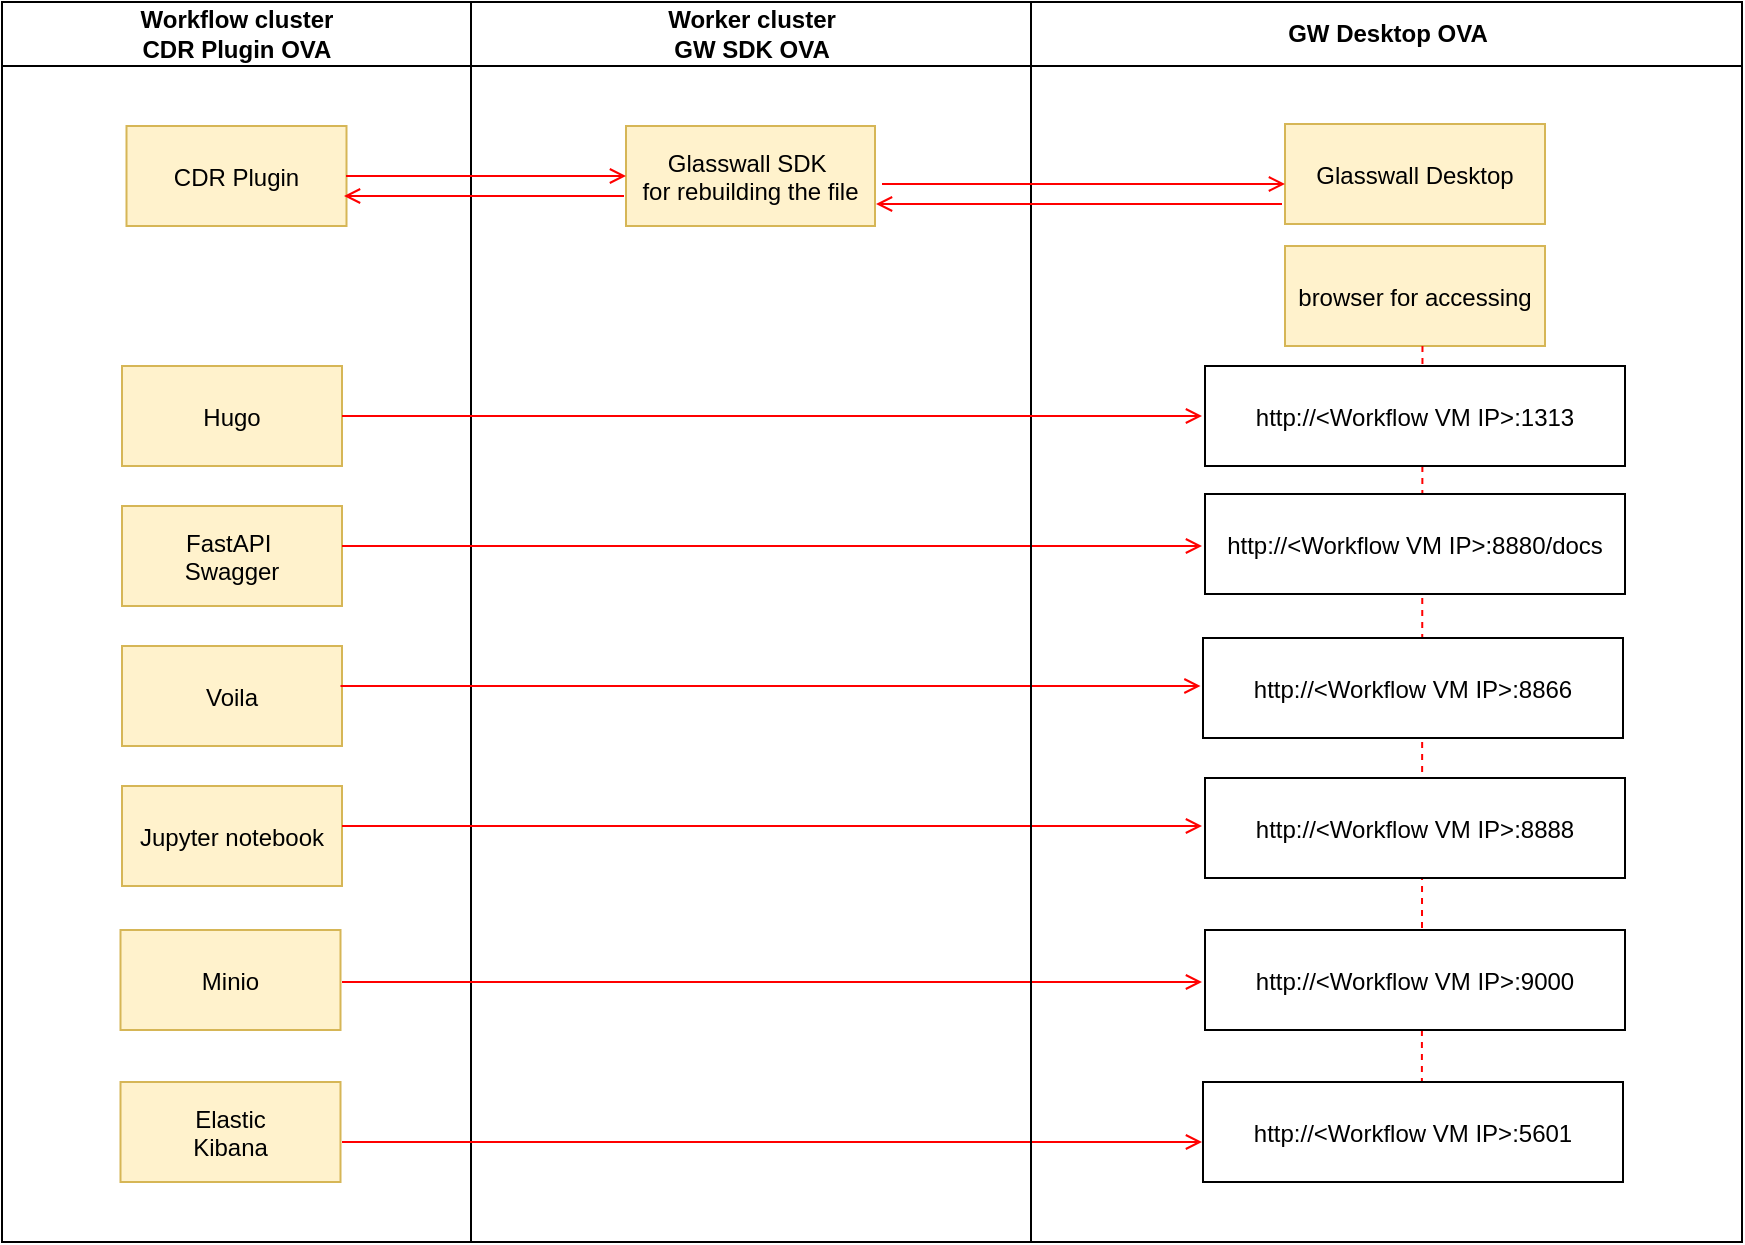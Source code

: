 <mxfile version="14.6.10" type="device"><diagram id="dJpH3wXicRVZNDHMlFN6" name="Page-1"><mxGraphModel dx="1038" dy="522" grid="1" gridSize="10" guides="1" tooltips="1" connect="1" arrows="1" fold="1" page="1" pageScale="1" pageWidth="850" pageHeight="1100" math="0" shadow="0"><root><mxCell id="0"/><mxCell id="1" parent="0"/><mxCell id="mHN6ds8Xmt8ooL7NBSde-171" value="Workflow cluster&#10;CDR Plugin OVA" style="swimlane;whiteSpace=wrap;startSize=32;" vertex="1" parent="1"><mxGeometry x="560" y="750" width="234.5" height="620" as="geometry"/></mxCell><mxCell id="mHN6ds8Xmt8ooL7NBSde-172" value="CDR Plugin" style="fillColor=#fff2cc;strokeColor=#d6b656;" vertex="1" parent="mHN6ds8Xmt8ooL7NBSde-171"><mxGeometry x="62.25" y="62" width="110" height="50" as="geometry"/></mxCell><mxCell id="mHN6ds8Xmt8ooL7NBSde-173" value="Hugo" style="fillColor=#fff2cc;strokeColor=#d6b656;" vertex="1" parent="mHN6ds8Xmt8ooL7NBSde-171"><mxGeometry x="60" y="182" width="110" height="50" as="geometry"/></mxCell><mxCell id="mHN6ds8Xmt8ooL7NBSde-174" value="FastAPI &#10;Swagger" style="fillColor=#fff2cc;strokeColor=#d6b656;" vertex="1" parent="mHN6ds8Xmt8ooL7NBSde-171"><mxGeometry x="60" y="252" width="110" height="50" as="geometry"/></mxCell><mxCell id="mHN6ds8Xmt8ooL7NBSde-175" value="Voila" style="fillColor=#fff2cc;strokeColor=#d6b656;" vertex="1" parent="mHN6ds8Xmt8ooL7NBSde-171"><mxGeometry x="60" y="322" width="110" height="50" as="geometry"/></mxCell><mxCell id="mHN6ds8Xmt8ooL7NBSde-176" value="Jupyter notebook" style="fillColor=#fff2cc;strokeColor=#d6b656;" vertex="1" parent="mHN6ds8Xmt8ooL7NBSde-171"><mxGeometry x="60" y="392" width="110" height="50" as="geometry"/></mxCell><mxCell id="mHN6ds8Xmt8ooL7NBSde-196" value="Elastic&#10;Kibana" style="fillColor=#fff2cc;strokeColor=#d6b656;" vertex="1" parent="mHN6ds8Xmt8ooL7NBSde-171"><mxGeometry x="59.25" y="540" width="110" height="50" as="geometry"/></mxCell><mxCell id="mHN6ds8Xmt8ooL7NBSde-195" value="Minio" style="fillColor=#fff2cc;strokeColor=#d6b656;" vertex="1" parent="mHN6ds8Xmt8ooL7NBSde-171"><mxGeometry x="59.25" y="464" width="110" height="50" as="geometry"/></mxCell><mxCell id="mHN6ds8Xmt8ooL7NBSde-177" value="Worker cluster&#10;GW SDK OVA" style="swimlane;whiteSpace=wrap;startSize=32;" vertex="1" parent="1"><mxGeometry x="794.5" y="750" width="280" height="620" as="geometry"/></mxCell><mxCell id="mHN6ds8Xmt8ooL7NBSde-178" value="Glasswall SDK &#10;for rebuilding the file" style="fillColor=#fff2cc;strokeColor=#d6b656;" vertex="1" parent="mHN6ds8Xmt8ooL7NBSde-177"><mxGeometry x="77.5" y="62" width="124.5" height="50" as="geometry"/></mxCell><mxCell id="mHN6ds8Xmt8ooL7NBSde-179" value="" style="edgeStyle=none;strokeColor=#FF0000;endArrow=open;endFill=1;rounded=0;exitX=1;exitY=0.5;exitDx=0;exitDy=0;" edge="1" parent="mHN6ds8Xmt8ooL7NBSde-177"><mxGeometry width="100" height="100" relative="1" as="geometry"><mxPoint x="-64.5" y="272" as="sourcePoint"/><mxPoint x="365.5" y="272" as="targetPoint"/></mxGeometry></mxCell><mxCell id="mHN6ds8Xmt8ooL7NBSde-180" value="" style="edgeStyle=none;strokeColor=#FF0000;endArrow=open;endFill=1;rounded=0;exitX=1;exitY=0.5;exitDx=0;exitDy=0;" edge="1" parent="mHN6ds8Xmt8ooL7NBSde-177"><mxGeometry width="100" height="100" relative="1" as="geometry"><mxPoint x="-65.25" y="342" as="sourcePoint"/><mxPoint x="364.75" y="342" as="targetPoint"/></mxGeometry></mxCell><mxCell id="mHN6ds8Xmt8ooL7NBSde-181" value="" style="edgeStyle=none;strokeColor=#FF0000;endArrow=open;endFill=1;rounded=0;exitX=1;exitY=0.5;exitDx=0;exitDy=0;" edge="1" parent="mHN6ds8Xmt8ooL7NBSde-177"><mxGeometry width="100" height="100" relative="1" as="geometry"><mxPoint x="-64.5" y="412" as="sourcePoint"/><mxPoint x="365.5" y="412" as="targetPoint"/></mxGeometry></mxCell><mxCell id="mHN6ds8Xmt8ooL7NBSde-182" value="" style="edgeStyle=none;strokeColor=#FF0000;endArrow=open;endFill=1;rounded=0;" edge="1" parent="mHN6ds8Xmt8ooL7NBSde-177"><mxGeometry width="100" height="100" relative="1" as="geometry"><mxPoint x="-62.5" y="87" as="sourcePoint"/><mxPoint x="77.5" y="87" as="targetPoint"/></mxGeometry></mxCell><mxCell id="mHN6ds8Xmt8ooL7NBSde-183" value="" style="edgeStyle=none;strokeColor=#FF0000;endArrow=open;endFill=1;rounded=0;" edge="1" parent="mHN6ds8Xmt8ooL7NBSde-177"><mxGeometry width="100" height="100" relative="1" as="geometry"><mxPoint x="76.5" y="97" as="sourcePoint"/><mxPoint x="-63.5" y="97" as="targetPoint"/></mxGeometry></mxCell><mxCell id="mHN6ds8Xmt8ooL7NBSde-198" value="" style="edgeStyle=none;strokeColor=#FF0000;endArrow=open;endFill=1;rounded=0;exitX=1;exitY=0.5;exitDx=0;exitDy=0;" edge="1" parent="mHN6ds8Xmt8ooL7NBSde-177"><mxGeometry width="100" height="100" relative="1" as="geometry"><mxPoint x="-64.5" y="570" as="sourcePoint"/><mxPoint x="365.5" y="570" as="targetPoint"/></mxGeometry></mxCell><mxCell id="mHN6ds8Xmt8ooL7NBSde-197" value="" style="edgeStyle=none;strokeColor=#FF0000;endArrow=open;endFill=1;rounded=0;exitX=1;exitY=0.5;exitDx=0;exitDy=0;" edge="1" parent="mHN6ds8Xmt8ooL7NBSde-177"><mxGeometry width="100" height="100" relative="1" as="geometry"><mxPoint x="-64.5" y="490" as="sourcePoint"/><mxPoint x="365.5" y="490" as="targetPoint"/></mxGeometry></mxCell><mxCell id="mHN6ds8Xmt8ooL7NBSde-184" value="GW Desktop OVA" style="swimlane;whiteSpace=wrap;startSize=32;" vertex="1" parent="1"><mxGeometry x="1074.5" y="750" width="355.5" height="620" as="geometry"/></mxCell><mxCell id="mHN6ds8Xmt8ooL7NBSde-185" value="browser for accessing" style="fillColor=#fff2cc;strokeColor=#d6b656;" vertex="1" parent="mHN6ds8Xmt8ooL7NBSde-184"><mxGeometry x="127" y="122" width="130" height="50" as="geometry"/></mxCell><mxCell id="mHN6ds8Xmt8ooL7NBSde-186" value="Glasswall Desktop" style="fillColor=#fff2cc;strokeColor=#d6b656;" vertex="1" parent="mHN6ds8Xmt8ooL7NBSde-184"><mxGeometry x="127" y="61" width="130" height="50" as="geometry"/></mxCell><mxCell id="mHN6ds8Xmt8ooL7NBSde-187" value="" style="endArrow=none;strokeColor=#FF0000;endFill=0;rounded=0;dashed=1;entryX=0.521;entryY=0.8;entryDx=0;entryDy=0;entryPerimeter=0;" edge="1" parent="mHN6ds8Xmt8ooL7NBSde-184" target="mHN6ds8Xmt8ooL7NBSde-200"><mxGeometry relative="1" as="geometry"><mxPoint x="195.74" y="172" as="sourcePoint"/><mxPoint x="195.5" y="431" as="targetPoint"/></mxGeometry></mxCell><mxCell id="mHN6ds8Xmt8ooL7NBSde-188" value="http://&lt;Workflow VM IP&gt;:8888" style="" vertex="1" parent="mHN6ds8Xmt8ooL7NBSde-184"><mxGeometry x="87" y="388" width="210" height="50" as="geometry"/></mxCell><mxCell id="mHN6ds8Xmt8ooL7NBSde-189" value="http://&lt;Workflow VM IP&gt;:8866" style="" vertex="1" parent="mHN6ds8Xmt8ooL7NBSde-184"><mxGeometry x="86" y="318" width="210" height="50" as="geometry"/></mxCell><mxCell id="mHN6ds8Xmt8ooL7NBSde-190" value="http://&lt;Workflow VM IP&gt;:8880/docs" style="" vertex="1" parent="mHN6ds8Xmt8ooL7NBSde-184"><mxGeometry x="87" y="246" width="210" height="50" as="geometry"/></mxCell><mxCell id="mHN6ds8Xmt8ooL7NBSde-191" value="http://&lt;Workflow VM IP&gt;:1313" style="" vertex="1" parent="mHN6ds8Xmt8ooL7NBSde-184"><mxGeometry x="87" y="182" width="210" height="50" as="geometry"/></mxCell><mxCell id="mHN6ds8Xmt8ooL7NBSde-192" value="" style="edgeStyle=none;strokeColor=#FF0000;endArrow=open;endFill=1;rounded=0;" edge="1" parent="mHN6ds8Xmt8ooL7NBSde-184"><mxGeometry width="100" height="100" relative="1" as="geometry"><mxPoint x="-74.5" y="91" as="sourcePoint"/><mxPoint x="127" y="91" as="targetPoint"/></mxGeometry></mxCell><mxCell id="mHN6ds8Xmt8ooL7NBSde-193" value="" style="edgeStyle=none;strokeColor=#FF0000;endArrow=open;endFill=1;rounded=0;" edge="1" parent="mHN6ds8Xmt8ooL7NBSde-184"><mxGeometry width="100" height="100" relative="1" as="geometry"><mxPoint x="125.5" y="101" as="sourcePoint"/><mxPoint x="-77.5" y="101" as="targetPoint"/></mxGeometry></mxCell><mxCell id="mHN6ds8Xmt8ooL7NBSde-199" value="http://&lt;Workflow VM IP&gt;:9000" style="" vertex="1" parent="mHN6ds8Xmt8ooL7NBSde-184"><mxGeometry x="87" y="464" width="210" height="50" as="geometry"/></mxCell><mxCell id="mHN6ds8Xmt8ooL7NBSde-200" value="http://&lt;Workflow VM IP&gt;:5601" style="" vertex="1" parent="mHN6ds8Xmt8ooL7NBSde-184"><mxGeometry x="86" y="540" width="210" height="50" as="geometry"/></mxCell><mxCell id="mHN6ds8Xmt8ooL7NBSde-194" value="" style="edgeStyle=none;strokeColor=#FF0000;endArrow=open;endFill=1;rounded=0;exitX=1;exitY=0.5;exitDx=0;exitDy=0;" edge="1" parent="1" source="mHN6ds8Xmt8ooL7NBSde-173"><mxGeometry width="100" height="100" relative="1" as="geometry"><mxPoint x="1044.5" y="1179.5" as="sourcePoint"/><mxPoint x="1160" y="957" as="targetPoint"/></mxGeometry></mxCell></root></mxGraphModel></diagram></mxfile>